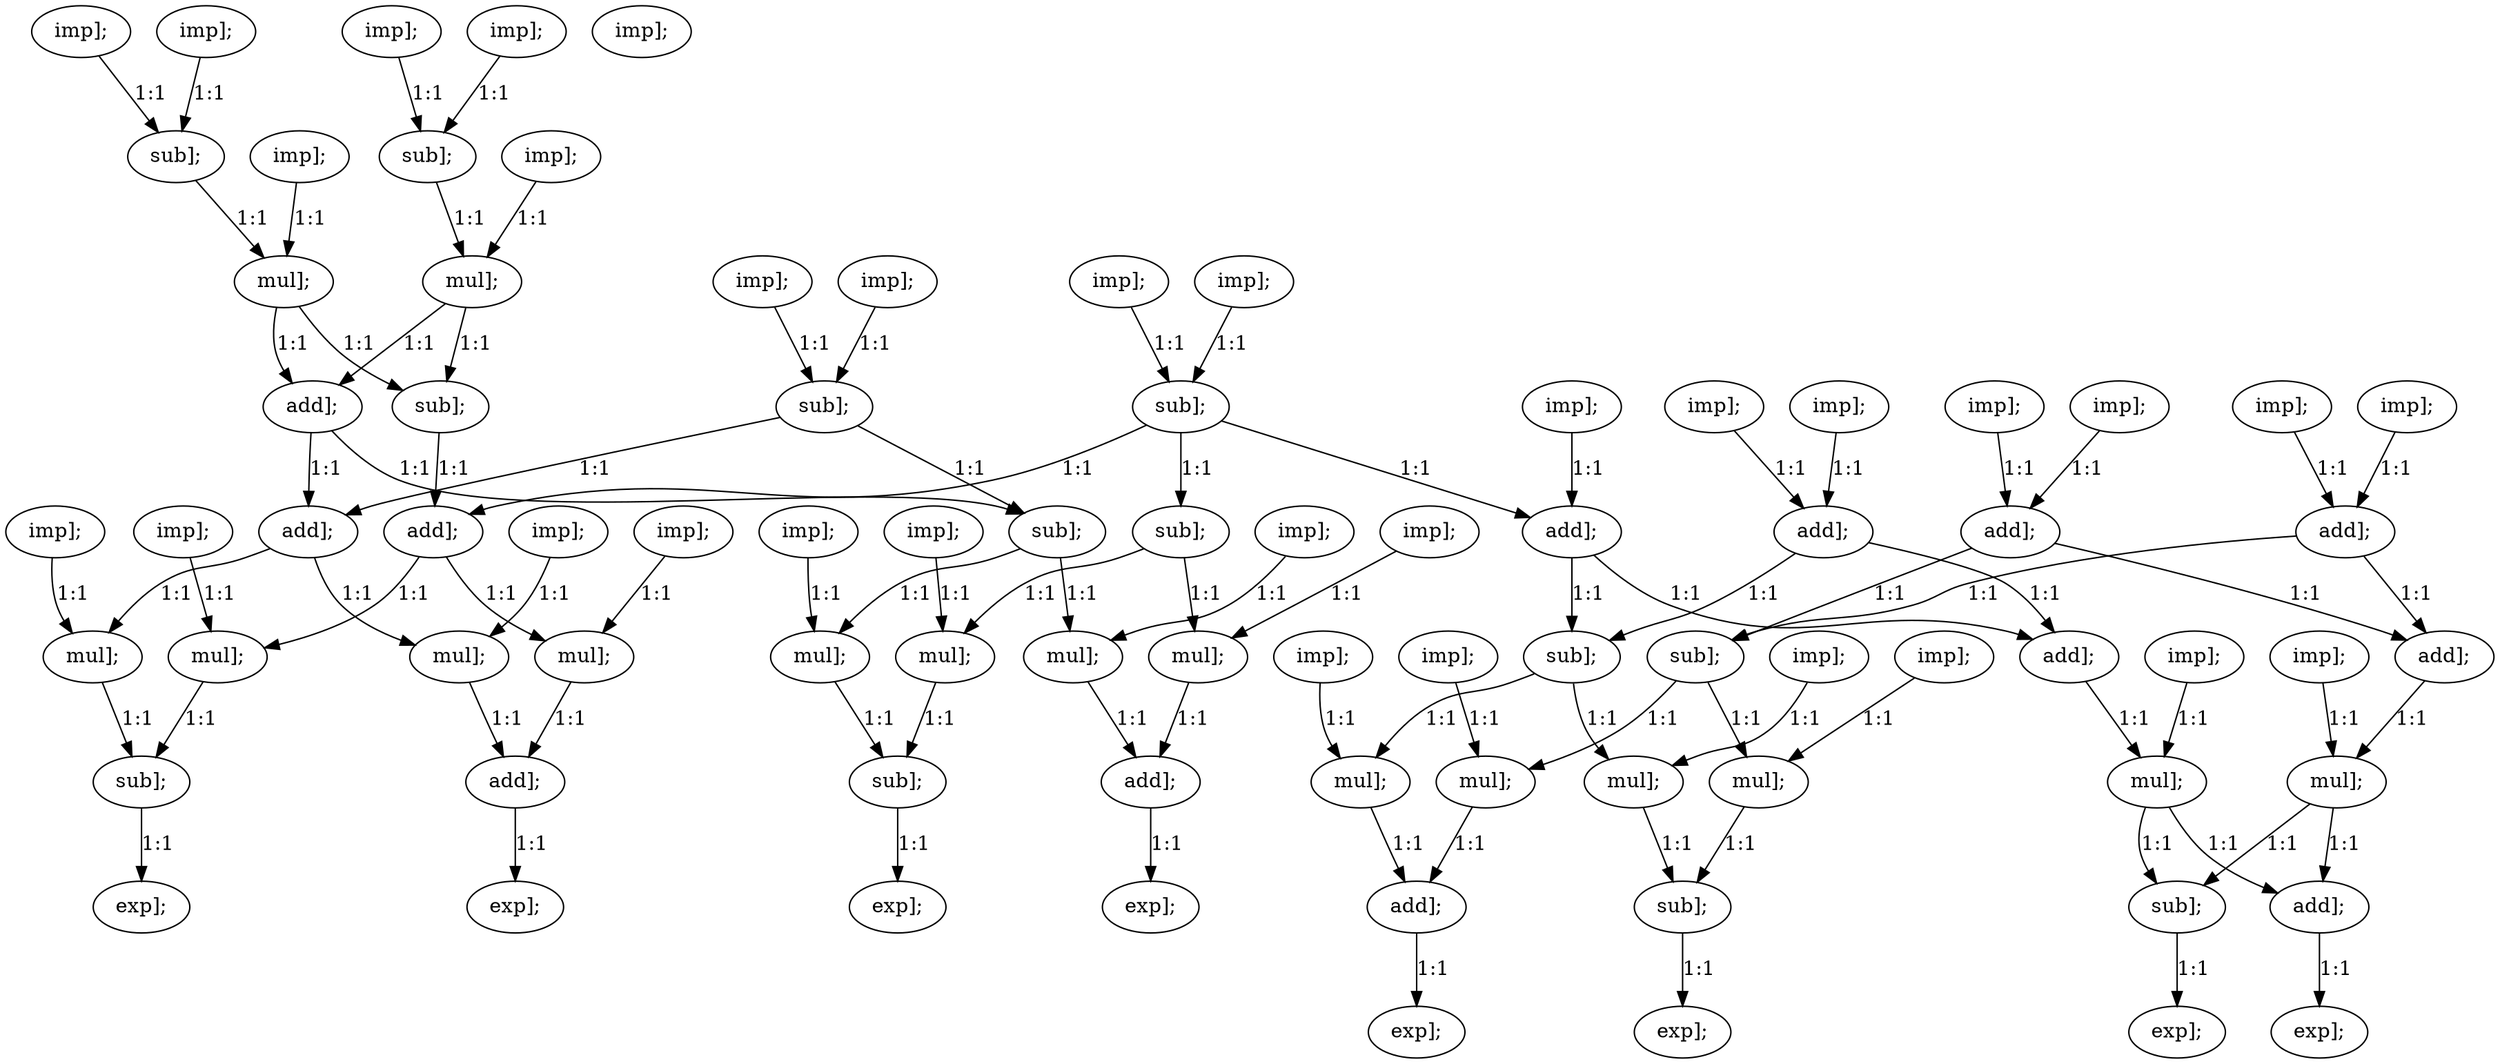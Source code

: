digraph  {
   0 [label="imp];"];
   1 [label="imp];"];
   2 [label="sub];"];
   3 [label="imp];"];
   4 [label="imp];"];
   5 [label="sub];"];
   6 [label="imp];"];
   7 [label="imp];"];
   8 [label="sub];"];
   9 [label="imp];"];
   10 [label="imp];"];
   11 [label="sub];"];
   12 [label="imp];"];
   13 [label="imp];"];
   14 [label="add];"];
   15 [label="imp];"];
   16 [label="imp];"];
   17 [label="add];"];
   18 [label="imp];"];
   19 [label="imp];"];
   20 [label="add];"];
   21 [label="imp];"];
   22 [label="imp];"];
   23 [label="add];"];
   24 [label="imp];"];
   25 [label="mul];"];
   26 [label="imp];"];
   27 [label="mul];"];
   28 [label="add];"];
   29 [label="sub];"];
   30 [label="add];"];
   31 [label="sub];"];
   32 [label="sub];"];
   33 [label="add];"];
   34 [label="imp];"];
   35 [label="mul];"];
   36 [label="imp];"];
   37 [label="mul];"];
   38 [label="imp];"];
   39 [label="mul];"];
   40 [label="imp];"];
   41 [label="mul];"];
   42 [label="imp];"];
   43 [label="mul];"];
   44 [label="imp];"];
   45 [label="mul];"];
   46 [label="imp];"];
   47 [label="mul];"];
   48 [label="imp];"];
   49 [label="mul];"];
   50 [label="sub];"];
   51 [label="sub];"];
   52 [label="add];"];
   53 [label="add];"];
   54 [label="sub];"];
   55 [label="sub];"];
   56 [label="add];"];
   57 [label="add];"];
   58 [label="imp];"];
   59 [label="mul];"];
   60 [label="imp];"];
   61 [label="mul];"];
   62 [label="imp];"];
   63 [label="mul];"];
   64 [label="imp];"];
   65 [label="mul];"];
   66 [label="imp];"];
   67 [label="mul];"];
   68 [label="imp];"];
   69 [label="mul];"];
   70 [label="add];"];
   71 [label="sub];"];
   72 [label="sub];"];
   73 [label="add];"];
   74 [label="exp];"];
   75 [label="exp];"];
   76 [label="exp];"];
   77 [label="exp];"];
   78 [label="exp];"];
   79 [label="exp];"];
   80 [label="exp];"];
   81 [label="exp];"];

   0->2 [label="1:1"]
   1->2 [label="1:1"]
   2->30 [label="1:1"]
   2->31 [label="1:1"]
   3->5 [label="1:1"]
   4->5 [label="1:1"]
   5->25 [label="1:1"]
   6->8 [label="1:1"]
   7->8 [label="1:1"]
   8->27 [label="1:1"]
   9->11 [label="1:1"]
   10->11 [label="1:1"]
   11->33 [label="1:1"]
   11->32 [label="1:1"]
   11->14 [label="1:1"]
   13->14 [label="1:1"]
   14->54 [label="1:1"]
   14->57 [label="1:1"]
   15->17 [label="1:1"]
   16->17 [label="1:1"]
   17->56 [label="1:1"]
   17->55 [label="1:1"]
   18->20 [label="1:1"]
   19->20 [label="1:1"]
   20->56 [label="1:1"]
   20->55 [label="1:1"]
   21->23 [label="1:1"]
   22->23 [label="1:1"]
   23->54 [label="1:1"]
   23->57 [label="1:1"]
   24->25 [label="1:1"]
   25->29 [label="1:1"]
   25->28 [label="1:1"]
   26->27 [label="1:1"]
   27->29 [label="1:1"]
   27->28 [label="1:1"]
   28->30 [label="1:1"]
   28->31 [label="1:1"]
   29->33 [label="1:1"]
   30->35 [label="1:1"]
   30->37 [label="1:1"]
   31->39 [label="1:1"]
   31->41 [label="1:1"]
   32->43 [label="1:1"]
   32->45 [label="1:1"]
   33->47 [label="1:1"]
   33->49 [label="1:1"]
   34->35 [label="1:1"]
   35->50 [label="1:1"]
   36->37 [label="1:1"]
   37->53 [label="1:1"]
   38->39 [label="1:1"]
   39->51 [label="1:1"]
   40->41 [label="1:1"]
   41->52 [label="1:1"]
   42->43 [label="1:1"]
   43->51 [label="1:1"]
   44->45 [label="1:1"]
   45->52 [label="1:1"]
   46->47 [label="1:1"]
   47->50 [label="1:1"]
   48->49 [label="1:1"]
   49->53 [label="1:1"]
   50->74 [label="1:1"]
   51->75 [label="1:1"]
   52->76 [label="1:1"]
   53->77 [label="1:1"]
   54->59 [label="1:1"]
   54->61 [label="1:1"]
   55->65 [label="1:1"]
   55->63 [label="1:1"]
   56->67 [label="1:1"]
   57->69 [label="1:1"]
   58->59 [label="1:1"]
   59->70 [label="1:1"]
   60->61 [label="1:1"]
   61->71 [label="1:1"]
   62->63 [label="1:1"]
   63->70 [label="1:1"]
   64->65 [label="1:1"]
   65->71 [label="1:1"]
   66->67 [label="1:1"]
   67->72 [label="1:1"]
   67->73 [label="1:1"]
   68->69 [label="1:1"]
   69->72 [label="1:1"]
   69->73 [label="1:1"]
   70->78 [label="1:1"]
   71->79 [label="1:1"]
   72->80 [label="1:1"]
   73->81 [label="1:1"]
}
